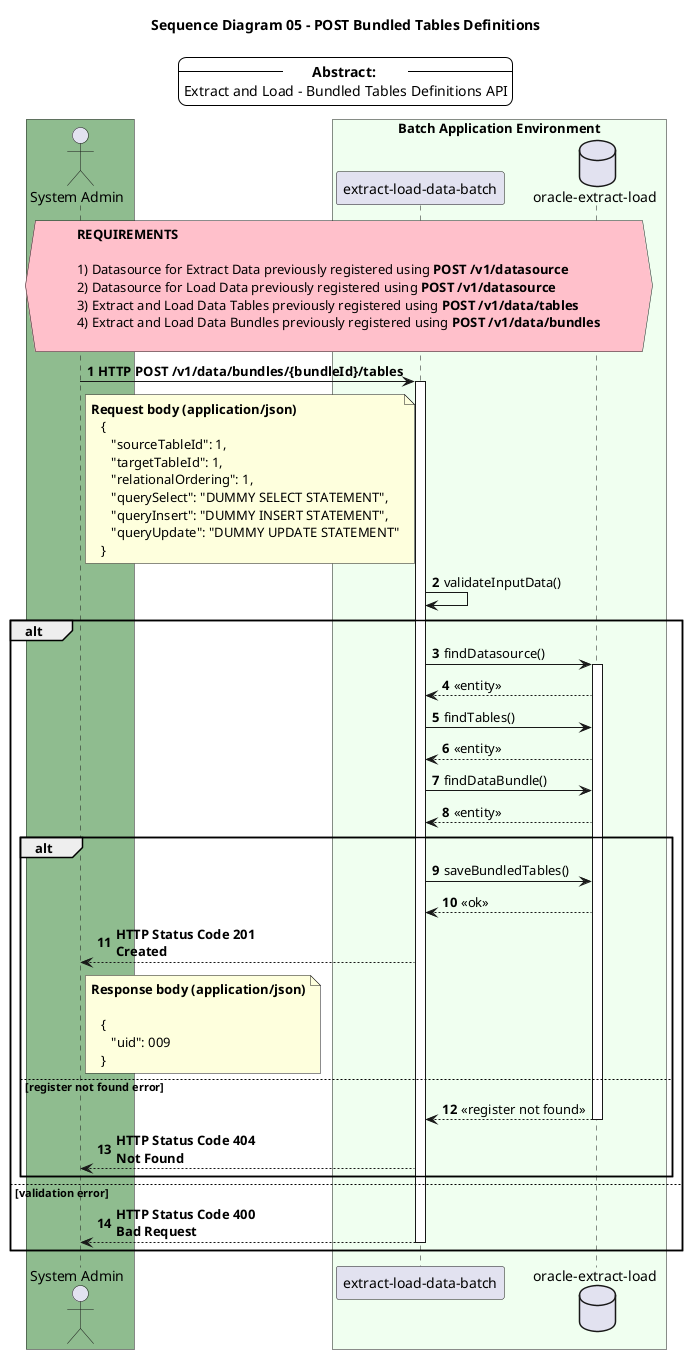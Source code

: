 @startuml
'diagram parameters'
autonumber
'skinparam dpi 300
skinparam LegendBackgroundColor #white

'diagram title'
title Sequence Diagram 05 - POST Bundled Tables Definitions

'a list of the actors and participants'
box #DarkSeaGreen
actor "System Admin" as sysadmin
end box

box "Batch Application Environment" #HoneyDew
participant "extract-load-data-batch" as app
database "oracle-extract-load" as el_db
end box

'a brief description of the diagram'
legend top
-- \t**Abstract:**\t --
Extract and Load - Bundled Tables Definitions API
end legend

hnote across #pink
   **REQUIREMENTS**

   1) Datasource for Extract Data previously registered using **POST /v1/datasource**
   2) Datasource for Load Data previously registered using **POST /v1/datasource**
   3) Extract and Load Data Tables previously registered using **POST /v1/data/tables**
   4) Extract and Load Data Bundles previously registered using **POST /v1/data/bundles**

end note

sysadmin -> app: **HTTP POST /v1/data/bundles/{bundleId}/tables**
note right of sysadmin
  **Request body (application/json)**
     {
        "sourceTableId": 1,
        "targetTableId": 1,
        "relationalOrdering": 1,
        "querySelect": "DUMMY SELECT STATEMENT",
        "queryInsert": "DUMMY INSERT STATEMENT",
        "queryUpdate": "DUMMY UPDATE STATEMENT"
     }
end note
activate app
     app -> app: validateInputData()
     alt
        app -> el_db: findDatasource()
        activate el_db
        el_db --> app: <<entity>>
        app -> el_db: findTables()
        el_db --> app: <<entity>>
        app -> el_db: findDataBundle()
        el_db --> app: <<entity>>
        alt
        app -> el_db: saveBundledTables()
        el_db --> app: <<ok>>
        app --> sysadmin: **HTTP Status Code 201**\n**Created**
        note right of sysadmin
        **Response body (application/json)**

           {
              "uid": 009
           }
        end note
        else register not found error
           el_db --> app: <<register not found>>
           deactivate el_db
           app --> sysadmin: **HTTP Status Code 404**\n**Not Found**
        end alt
    else validation error
        app --> sysadmin: **HTTP Status Code 400**\n**Bad Request**
        deactivate app
    end alt
@enduml
